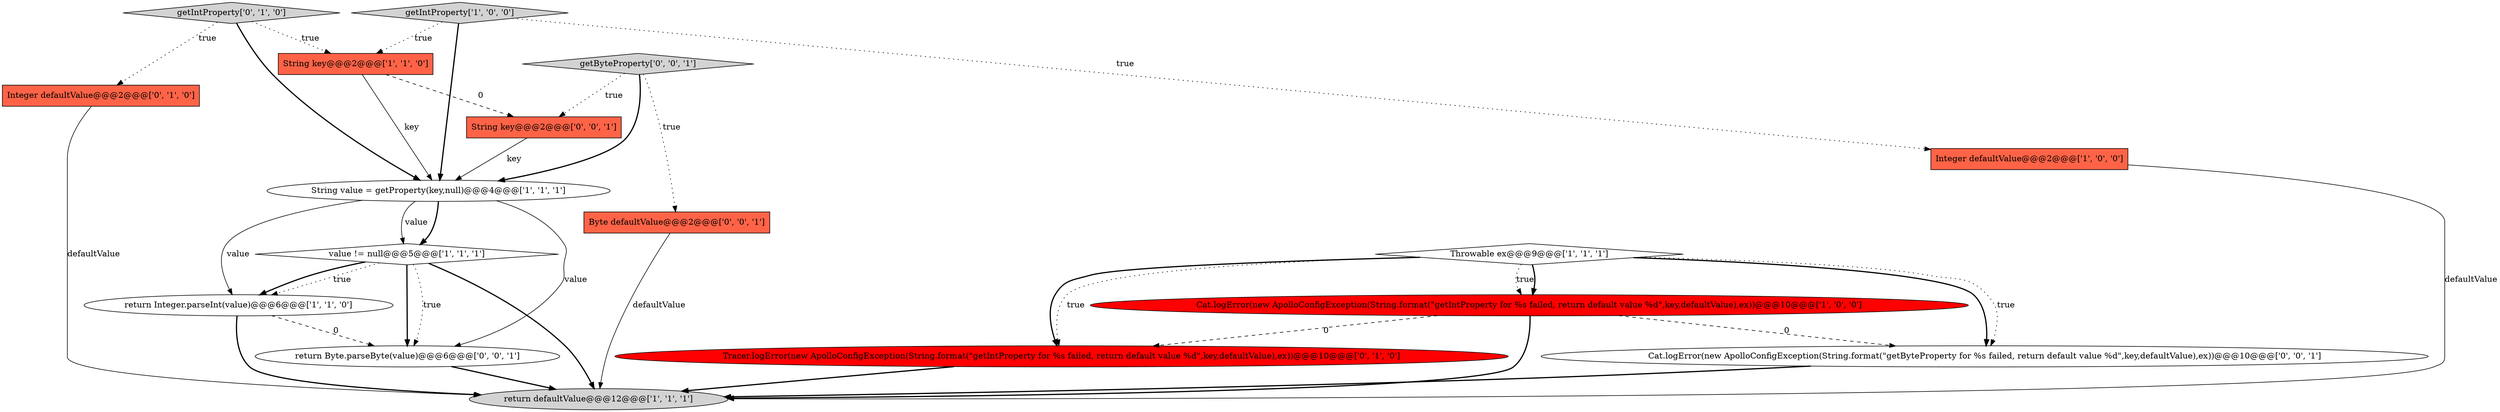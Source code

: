 digraph {
9 [style = filled, label = "Integer defaultValue@@@2@@@['0', '1', '0']", fillcolor = tomato, shape = box image = "AAA0AAABBB2BBB"];
3 [style = filled, label = "Throwable ex@@@9@@@['1', '1', '1']", fillcolor = white, shape = diamond image = "AAA0AAABBB1BBB"];
1 [style = filled, label = "getIntProperty['1', '0', '0']", fillcolor = lightgray, shape = diamond image = "AAA0AAABBB1BBB"];
8 [style = filled, label = "return defaultValue@@@12@@@['1', '1', '1']", fillcolor = lightgray, shape = ellipse image = "AAA0AAABBB1BBB"];
0 [style = filled, label = "value != null@@@5@@@['1', '1', '1']", fillcolor = white, shape = diamond image = "AAA0AAABBB1BBB"];
12 [style = filled, label = "Byte defaultValue@@@2@@@['0', '0', '1']", fillcolor = tomato, shape = box image = "AAA0AAABBB3BBB"];
11 [style = filled, label = "getIntProperty['0', '1', '0']", fillcolor = lightgray, shape = diamond image = "AAA0AAABBB2BBB"];
4 [style = filled, label = "Cat.logError(new ApolloConfigException(String.format(\"getIntProperty for %s failed, return default value %d\",key,defaultValue),ex))@@@10@@@['1', '0', '0']", fillcolor = red, shape = ellipse image = "AAA1AAABBB1BBB"];
6 [style = filled, label = "String value = getProperty(key,null)@@@4@@@['1', '1', '1']", fillcolor = white, shape = ellipse image = "AAA0AAABBB1BBB"];
13 [style = filled, label = "return Byte.parseByte(value)@@@6@@@['0', '0', '1']", fillcolor = white, shape = ellipse image = "AAA0AAABBB3BBB"];
14 [style = filled, label = "Cat.logError(new ApolloConfigException(String.format(\"getByteProperty for %s failed, return default value %d\",key,defaultValue),ex))@@@10@@@['0', '0', '1']", fillcolor = white, shape = ellipse image = "AAA0AAABBB3BBB"];
16 [style = filled, label = "getByteProperty['0', '0', '1']", fillcolor = lightgray, shape = diamond image = "AAA0AAABBB3BBB"];
5 [style = filled, label = "String key@@@2@@@['1', '1', '0']", fillcolor = tomato, shape = box image = "AAA0AAABBB1BBB"];
10 [style = filled, label = "Tracer.logError(new ApolloConfigException(String.format(\"getIntProperty for %s failed, return default value %d\",key,defaultValue),ex))@@@10@@@['0', '1', '0']", fillcolor = red, shape = ellipse image = "AAA1AAABBB2BBB"];
2 [style = filled, label = "Integer defaultValue@@@2@@@['1', '0', '0']", fillcolor = tomato, shape = box image = "AAA0AAABBB1BBB"];
7 [style = filled, label = "return Integer.parseInt(value)@@@6@@@['1', '1', '0']", fillcolor = white, shape = ellipse image = "AAA0AAABBB1BBB"];
15 [style = filled, label = "String key@@@2@@@['0', '0', '1']", fillcolor = tomato, shape = box image = "AAA0AAABBB3BBB"];
16->12 [style = dotted, label="true"];
0->13 [style = dotted, label="true"];
0->13 [style = bold, label=""];
6->13 [style = solid, label="value"];
16->6 [style = bold, label=""];
11->6 [style = bold, label=""];
3->14 [style = bold, label=""];
3->10 [style = dotted, label="true"];
9->8 [style = solid, label="defaultValue"];
3->4 [style = dotted, label="true"];
11->9 [style = dotted, label="true"];
11->5 [style = dotted, label="true"];
6->0 [style = bold, label=""];
6->7 [style = solid, label="value"];
7->8 [style = bold, label=""];
12->8 [style = solid, label="defaultValue"];
3->4 [style = bold, label=""];
2->8 [style = solid, label="defaultValue"];
3->14 [style = dotted, label="true"];
0->7 [style = bold, label=""];
3->10 [style = bold, label=""];
6->0 [style = solid, label="value"];
1->6 [style = bold, label=""];
10->8 [style = bold, label=""];
0->8 [style = bold, label=""];
7->13 [style = dashed, label="0"];
4->8 [style = bold, label=""];
4->14 [style = dashed, label="0"];
14->8 [style = bold, label=""];
13->8 [style = bold, label=""];
1->2 [style = dotted, label="true"];
4->10 [style = dashed, label="0"];
15->6 [style = solid, label="key"];
5->15 [style = dashed, label="0"];
1->5 [style = dotted, label="true"];
0->7 [style = dotted, label="true"];
16->15 [style = dotted, label="true"];
5->6 [style = solid, label="key"];
}

